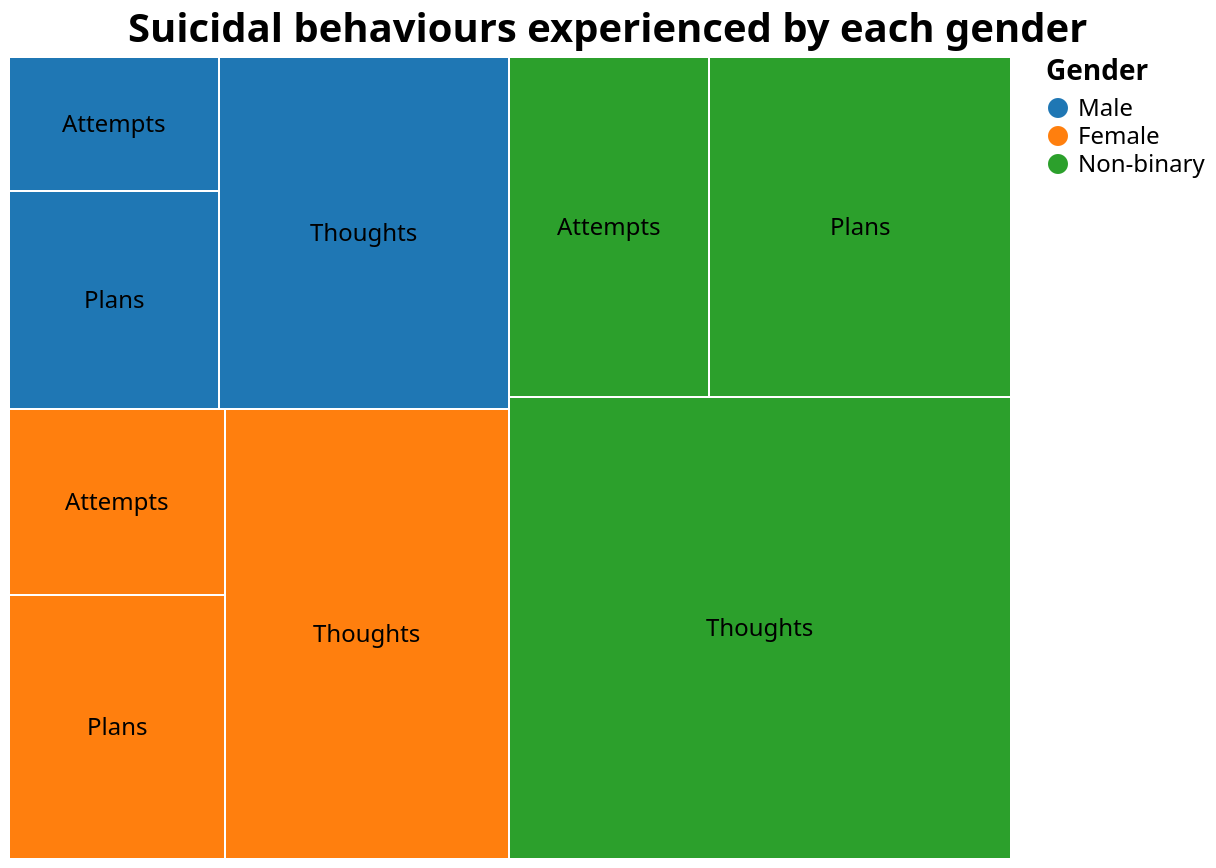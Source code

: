 {
    "$schema": "https://vega.github.io/schema/vega/v5.json",
    "description": "A treemap showing suicidal thoughts and behaviors by gender with tooltips and legend.",
    "title": {
      "text": "Suicidal behaviours experienced by each gender",
      "fontSize": 20,
      "anchor": "middle"
    },
    "width": 500,
    "height": 400,
    "padding": 5,
    "data": [
      {
        "name": "table",
        "values": [
          {"Gender": "Male", "Category": "Thoughts", "Total": 1463.7},
          {"Gender": "Male", "Category": "Plans", "Total": 655.3},
          {"Gender": "Male", "Category": "Attempts", "Total": 399.7},
          {"Gender": "Female", "Category": "Thoughts", "Total": 1841.0},
          {"Gender": "Female", "Category": "Plans", "Total": 814.8},
          {"Gender": "Female", "Category": "Attempts", "Total": 572.9},
          {"Gender": "Non-binary", "Category": "Thoughts", "Total": 3304.7},
          {"Gender": "Non-binary", "Category": "Plans", "Total": 1475.9},
          {"Gender": "Non-binary", "Category": "Attempts", "Total": 968.1}
        ],
        "transform": [
          {
            "type": "filter",
            "expr": "datum.Total > 0"
          }
        ]
      },
      {
        "name": "hierarchy",
        "source": "table",
        "transform": [
          {
            "type": "nest",
            "keys": ["Gender", "Category"]
          },
          {
            "type": "treemap",
            "field": "Total",
            "sort": {"field": "value"},
            "round": true,
            "size": [{"signal": "width"}, {"signal": "height"}],
            "paddingInner": 1
          }
        ]
      }
    ],
    "scales": [
      {
        "name": "color",
        "type": "ordinal",
        "domain": {"data": "table", "field": "Gender"},
        "range": {"scheme": "category10"}
      }
    ],
    "legends": [
      {
        "fill": "color",
        "title": "Gender",
        "orient": "right",
        "labelFontSize": 12,
        "titleFontSize": 14
      }
    ],
    "marks": [
      {
        "type": "rect",
        "from": {"data": "hierarchy"},
        "encode": {
          "enter": {
            "x": {"field": "x0"},
            "y": {"field": "y0"},
            "x2": {"field": "x1"},
            "y2": {"field": "y1"},
            "fill": {"scale": "color", "field": "Gender"}
          },
          "update": {
            "fillOpacity": {"value": 1}
          },
          "hover": {
            "fillOpacity": {"value": 0.8},
            "tooltip": {
              "signal": "{'Gender': datum.Gender, 'Category': datum.Category, 'Total': datum.Total}"
            }
          }
        }
      },
      {
        "type": "text",
        "from": {"data": "hierarchy"},
        "encode": {
          "enter": {
            "x": {"signal": "(datum.x0 + datum.x1) / 2"},
            "y": {"signal": "(datum.y0 + datum.y1) / 2"},
            "align": {"value": "center"},
            "baseline": {"value": "middle"},
            "text": {"field": "Category"},
            "fill": {"value": "black"},
            "fontSize": {"value": 12}
          }
        }
      }
    ]
  }
  